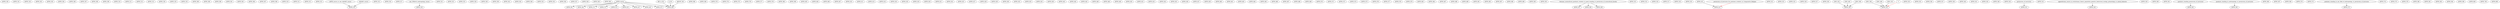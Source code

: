 digraph G {
    ANTH_100;
    ANTH_101;
    ANTH_150;
    ANTH_202;
    ANTH_203;
    ANTH_204;
    ANTH_206;
    ANTH_207;
    ANTH_208;
    ANTH_209;
    ANTH_210;
    ANTH_211;
    ANTH_213;
    ANTH_215;
    ANTH_228;
    ANTH_233;
    ANTH_235;
    ANTH_269;
    ANTH_280;
    ANTH_289;
    ANTH_301;
    ANTH_305;
    ANTH_306;
    ANTH_307;
    ANTH_308;
    ANTH_310;
    ANTH_311;
    ANTH_312;
    ANTH_313;
    edge [color=black];
    ANTH_course_or_one_AASAES_course -> ANTH_314;
    AASAES_course -> ANTH_314;
    ANTH_315;
    ANTH_316;
    ANTH_317;
    edge [color=black];
    one_200level_anthropology_course -> ANTH_318;
    ANTH_321;
    ANTH_322;
    ANTH_323;
    ANTH_328;
    ANTH_330;
    ANTH_339;
    ANTH_341;
    ANTH_345;
    ANTH_349;
    ANTH_352;
    ANTH_353;
    ANTH_356;
    ANTH_357;
    ANTH_358;
    ANTH_359;
    ANTH_360;
    edge [color=black];
    ANTH_course -> ANTH_361;
    edge [color=black];
    ANTH_course -> ANTH_362;
    ANTH_368;
    ANTH_369;
    ANTH_370;
    edge [color=black];
    ANTH_course -> ANTH_371;
    edge [color=black];
    ANTH_course -> ANTH_373;
    ANTH_374;
    ANTH_375;
    ANTH_376;
    ANTH_377;
    ANTH_378;
    ANTH_380;
    ANTH_399;
    ANTH_403;
    ANTH_404;
    ANTH_406;
    ANTH_407;
    ANTH_410;
    ANTH_411;
    edge [color=black];
    ANTH_course -> ANTH_412;
    ANTH_413;
    ANTH_414;
    ANTH_416;
    ANTH_418;
    ANTH_419;
    ANTH_420;
    ANTH_421;
    edge [color=black];
    ANTH_course -> ANTH_423;
    ANTH_424;
    ANTH_425;
    ANTH_427;
    ANTH_428;
    ANTH_429;
    ANTH_430;
    ANTH_432;
    ANTH_433;
    ANTH_435;
    edge [color=black];
    ANTH_course -> ANTH_437;
    ANTH_439;
    edge [color=black];
    ANTH_course -> ANTH_442;
    ANTH_443;
    ANTH_444;
    ANTH_445;
    ANTH_446;
    ANTH_448;
    ANTH_449;
    ANTH_450;
    ANTH_452;
    ANTH_453;
    ANTH_454;
    ANTH_455;
    ANTH_456;
    ANTH_457;
    edge [color=black];
    BIO_A_201 -> ANTH_458;
    A_201 -> ANTH_458;
    ARCHY_205 -> ANTH_458;
    ANTH_course -> ANTH_458;
    ANTH_459;
    ANTH_460;
    ANTH_461;
    ANTH_463;
    ANTH_464;
    ANTH_465;
    ANTH_466;
    ANTH_467;
    ANTH_468;
    ANTH_469;
    ANTH_470;
    ANTH_471;
    ANTH_472;
    edge [color=black];
    ANTH_course -> ANTH_473;
    ANTH_474;
    ANTH_475;
    ANTH_476;
    ANTH_477;
    ANTH_478;
    ANTH_479;
    ANTH_483;
    ANTH_484;
    ANTH_487;
    ANTH_488;
    ANTH_489;
    ANTH_491;
    ANTH_495;
    ANTH_497;
    ANTH_498;
    ANTH_499;
    ANTH_500;
    ANTH_503;
    edge [color=black];
    firstyear_sociocultural_graduate_students_in_good_standing_or_permission_of_sociocultural_faculty -> ANTH_507;
    edge [color=black];
    firstyear_sociocultural_graduate_students_in_good_standing_or_permission_of_sociocultural_faculty -> ANTH_508;
    edge [color=black];
    firstyear_sociocultural_graduate_students_in_good_standing_or_permission_of_sociocultural_faculty -> ANTH_509;
    ANTH_510;
    ANTH_514;
    ANTH_516;
    ANTH_517;
    ANTH_518;
    ANTH_519;
    edge [color=black];
    ANTH_422 -> ANTH_521;
    edge [color=red];
    permission_of_instructor_for_graduate_students_in_Comparative_Religion -> ANTH_521;
    ANTH_522;
    ANTH_523;
    ANTH_525;
    ANTH_526;
    ANTH_527;
    ANTH_528;
    edge [color=black];
    LING_452 -> ANTH_530;
    LING_462 -> ANTH_530;
    LING_508 -> ANTH_530;
    edge [color=black];
    LING_200 -> ANTH_532;
    LING_400 -> ANTH_532;
    LING_532 -> ANTH_532;
    edge [color=red];
    S -> ANTH_532;
    ANTH_533;
    ANTH_535;
    ANTH_536;
    ANTH_537;
    ANTH_539;
    ANTH_540;
    ANTH_541;
    ANTH_543;
    ANTH_549;
    ANTH_550;
    edge [color=black];
    permission_of_instructor -> ANTH_551;
    ANTH_552;
    edge [color=black];
    upperdivision_course_in_evolutionary_theory_population_genetics_behavioral_ecology_primatology_or_animal_behavior -> ANTH_556;
    ANTH_559;
    ANTH_560;
    ANTH_561;
    edge [color=black];
    graduate_standing_permission_of_instructor -> ANTH_562;
    edge [color=black];
    graduate_standing_in_anthropology_or_permission_of_instructor -> ANTH_565;
    ANTH_566;
    ANTH_567;
    ANTH_569;
    ANTH_570;
    ANTH_572;
    edge [color=black];
    graduate_standing_in_any_field_of_anthropology_or_permission_of_instructor -> ANTH_573;
    ANTH_574;
    ANTH_575;
    ANTH_578;
    ANTH_580;
    ANTH_581;
    ANTH_583;
    ANTH_584;
    ANTH_599;
    ANTH_600;
    ANTH_700;
    ANTH_800;
}
